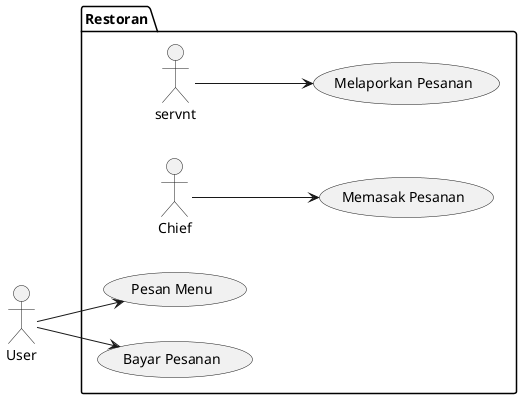@startuml Pert 2
left to right direction

actor User as user 

package Restoran{
    actor servnt as serv
    actor Chief as chief
}

package Restoran{
    usecase "Pesan Menu" as U1
    usecase "Bayar Pesanan" as U2
    usecase "Melaporkan Pesanan" as U3
    usecase "Memasak Pesanan" as U4
}

user  --> U1
user  --> U2
serv  --> U3
chief --> U4

@enduml